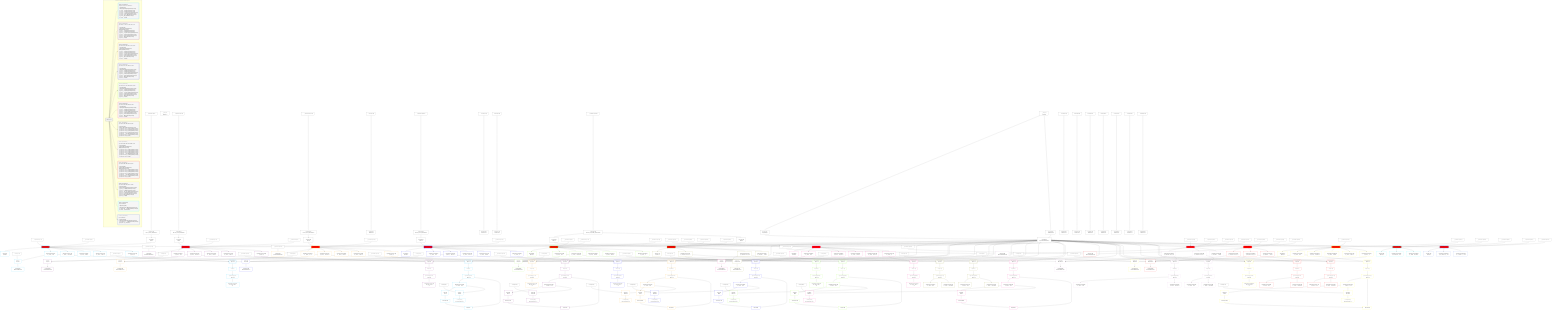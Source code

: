%%{init: {'themeVariables': { 'fontSize': '12px'}}}%%
graph TD
    classDef path fill:#eee,stroke:#000,color:#000
    classDef plan fill:#fff,stroke-width:1px,color:#000
    classDef itemplan fill:#fff,stroke-width:2px,color:#000
    classDef sideeffectplan fill:#f00,stroke-width:2px,color:#000
    classDef bucket fill:#f6f6f6,color:#000,stroke-width:2px,text-align:left


    %% define steps
    __Value3["__Value[3∈0]<br />ᐸcontextᐳ"]:::plan
    __Value5["__Value[5∈0]<br />ᐸrootValueᐳ"]:::plan
    __InputStaticLeaf9["__InputStaticLeaf[9∈0]"]:::plan
    __InputStaticLeaf12["__InputStaticLeaf[12∈0]"]:::plan
    __InputStaticLeaf15["__InputStaticLeaf[15∈0]"]:::plan
    Lambda24["Lambda[24∈0]<br />ᐸdecode_Person_base64JSONᐳ"]:::plan
    Access25["Access[25∈0]<br />ᐸ24.1ᐳ"]:::plan
    Access27["Access[27∈0]<br />ᐸ3.pgSettingsᐳ"]:::plan
    Access28["Access[28∈0]<br />ᐸ3.withPgClientᐳ"]:::plan
    Object29["Object[29∈0]<br />ᐸ{pgSettings,withPgClient}ᐳ"]:::plan
    PgUpdate26[["PgUpdate[26∈1]"]]:::sideeffectplan
    Object30["Object[30∈1]<br />ᐸ{result}ᐳ"]:::plan
    Constant32["Constant[32∈0]"]:::plan
    PgClassExpression33["PgClassExpression[33∈1]<br />ᐸ__person__.”id”ᐳ"]:::plan
    List34["List[34∈1]<br />ᐸ32,33ᐳ"]:::plan
    Lambda35["Lambda[35∈1]<br />ᐸbase64JSONEncodeᐳ"]:::plan
    PgClassExpression37["PgClassExpression[37∈1]<br />ᐸ__person__...full_name”ᐳ"]:::plan
    PgClassExpression38["PgClassExpression[38∈1]<br />ᐸ__person__.”email”ᐳ"]:::plan
    PgClassExpression39["PgClassExpression[39∈1]<br />ᐸ__person__.”about”ᐳ"]:::plan
    __InputStaticLeaf40["__InputStaticLeaf[40∈0]"]:::plan
    PgClassExpression41["PgClassExpression[41∈1]<br />ᐸ__person__ᐳ"]:::plan
    PgSelect42[["PgSelect[42∈1]<br />ᐸpersonᐳ"]]:::plan
    First46["First[46∈1]"]:::plan
    PgSelectSingle47["PgSelectSingle[47∈1]<br />ᐸpersonᐳ"]:::plan
    PgClassExpression49["PgClassExpression[49∈1]<br />ᐸ”c”.”perso...lder! */<br />)ᐳ"]:::plan
    PgSelect54[["PgSelect[54∈1]<br />ᐸpersonᐳ"]]:::plan
    First59["First[59∈1]"]:::plan
    PgSelectSingle60["PgSelectSingle[60∈1]<br />ᐸpersonᐳ"]:::plan
    PgClassExpression63["PgClassExpression[63∈1]<br />ᐸ__person__.”id”ᐳ"]:::plan
    List64["List[64∈1]<br />ᐸ63ᐳ"]:::plan
    PgCursor62["PgCursor[62∈1]"]:::plan
    Edge61["Edge[61∈1]"]:::plan
    Constant65["Constant[65∈0]"]:::plan
    List67["List[67∈1]<br />ᐸ65,63ᐳ"]:::plan
    Lambda68["Lambda[68∈1]<br />ᐸbase64JSONEncodeᐳ"]:::plan
    Constant70["Constant[70∈0]"]:::plan
    Lambda71["Lambda[71∈0]<br />ᐸrawEncodeᐳ"]:::plan
    __InputStaticLeaf73["__InputStaticLeaf[73∈0]"]:::plan
    __InputStaticLeaf74["__InputStaticLeaf[74∈0]"]:::plan
    __InputStaticLeaf77["__InputStaticLeaf[77∈0]"]:::plan
    __InputStaticLeaf81["__InputStaticLeaf[81∈0]"]:::plan
    Lambda89["Lambda[89∈0]<br />ᐸdecode_Person_base64JSONᐳ"]:::plan
    Access90["Access[90∈0]<br />ᐸ89.1ᐳ"]:::plan
    PgUpdate91[["PgUpdate[91∈2]"]]:::sideeffectplan
    Object95["Object[95∈2]<br />ᐸ{result,clientMutationId}ᐳ"]:::plan
    Constant97["Constant[97∈0]"]:::plan
    PgClassExpression98["PgClassExpression[98∈2]<br />ᐸ__person__.”id”ᐳ"]:::plan
    List99["List[99∈2]<br />ᐸ97,98ᐳ"]:::plan
    Lambda100["Lambda[100∈2]<br />ᐸbase64JSONEncodeᐳ"]:::plan
    PgClassExpression102["PgClassExpression[102∈2]<br />ᐸ__person__...full_name”ᐳ"]:::plan
    PgClassExpression103["PgClassExpression[103∈2]<br />ᐸ__person__.”email”ᐳ"]:::plan
    PgClassExpression104["PgClassExpression[104∈2]<br />ᐸ__person__.”about”ᐳ"]:::plan
    __InputStaticLeaf105["__InputStaticLeaf[105∈0]"]:::plan
    PgClassExpression106["PgClassExpression[106∈2]<br />ᐸ__person__ᐳ"]:::plan
    PgSelect107[["PgSelect[107∈2]<br />ᐸpersonᐳ"]]:::plan
    First111["First[111∈2]"]:::plan
    PgSelectSingle112["PgSelectSingle[112∈2]<br />ᐸpersonᐳ"]:::plan
    PgClassExpression114["PgClassExpression[114∈2]<br />ᐸ”c”.”perso...lder! */<br />)ᐳ"]:::plan
    PgSelect119[["PgSelect[119∈2]<br />ᐸpersonᐳ"]]:::plan
    First124["First[124∈2]"]:::plan
    PgSelectSingle125["PgSelectSingle[125∈2]<br />ᐸpersonᐳ"]:::plan
    PgClassExpression128["PgClassExpression[128∈2]<br />ᐸ__person__.”id”ᐳ"]:::plan
    List129["List[129∈2]<br />ᐸ128ᐳ"]:::plan
    PgCursor127["PgCursor[127∈2]"]:::plan
    Edge126["Edge[126∈2]"]:::plan
    Constant130["Constant[130∈0]"]:::plan
    List132["List[132∈2]<br />ᐸ130,128ᐳ"]:::plan
    Lambda133["Lambda[133∈2]<br />ᐸbase64JSONEncodeᐳ"]:::plan
    Constant135["Constant[135∈0]"]:::plan
    Lambda136["Lambda[136∈0]<br />ᐸrawEncodeᐳ"]:::plan
    __InputStaticLeaf138["__InputStaticLeaf[138∈0]"]:::plan
    __InputStaticLeaf139["__InputStaticLeaf[139∈0]"]:::plan
    __InputStaticLeaf145["__InputStaticLeaf[145∈0]"]:::plan
    Lambda154["Lambda[154∈0]<br />ᐸdecode_Person_base64JSONᐳ"]:::plan
    Access155["Access[155∈0]<br />ᐸ154.1ᐳ"]:::plan
    PgUpdate156[["PgUpdate[156∈3]"]]:::sideeffectplan
    Object160["Object[160∈3]<br />ᐸ{result,clientMutationId}ᐳ"]:::plan
    Constant162["Constant[162∈0]"]:::plan
    PgClassExpression163["PgClassExpression[163∈3]<br />ᐸ__person__.”id”ᐳ"]:::plan
    List164["List[164∈3]<br />ᐸ162,163ᐳ"]:::plan
    Lambda165["Lambda[165∈3]<br />ᐸbase64JSONEncodeᐳ"]:::plan
    PgClassExpression167["PgClassExpression[167∈3]<br />ᐸ__person__...full_name”ᐳ"]:::plan
    PgClassExpression168["PgClassExpression[168∈3]<br />ᐸ__person__.”email”ᐳ"]:::plan
    PgClassExpression169["PgClassExpression[169∈3]<br />ᐸ__person__.”about”ᐳ"]:::plan
    __InputStaticLeaf170["__InputStaticLeaf[170∈0]"]:::plan
    PgClassExpression171["PgClassExpression[171∈3]<br />ᐸ__person__ᐳ"]:::plan
    PgSelect172[["PgSelect[172∈3]<br />ᐸpersonᐳ"]]:::plan
    First176["First[176∈3]"]:::plan
    PgSelectSingle177["PgSelectSingle[177∈3]<br />ᐸpersonᐳ"]:::plan
    PgClassExpression179["PgClassExpression[179∈3]<br />ᐸ”c”.”perso...lder! */<br />)ᐳ"]:::plan
    PgSelect184[["PgSelect[184∈3]<br />ᐸpersonᐳ"]]:::plan
    First189["First[189∈3]"]:::plan
    PgSelectSingle190["PgSelectSingle[190∈3]<br />ᐸpersonᐳ"]:::plan
    PgClassExpression193["PgClassExpression[193∈3]<br />ᐸ__person__.”id”ᐳ"]:::plan
    List194["List[194∈3]<br />ᐸ193ᐳ"]:::plan
    PgCursor192["PgCursor[192∈3]"]:::plan
    Edge191["Edge[191∈3]"]:::plan
    Constant195["Constant[195∈0]"]:::plan
    List197["List[197∈3]<br />ᐸ195,193ᐳ"]:::plan
    Lambda198["Lambda[198∈3]<br />ᐸbase64JSONEncodeᐳ"]:::plan
    Constant200["Constant[200∈0]"]:::plan
    Lambda201["Lambda[201∈0]<br />ᐸrawEncodeᐳ"]:::plan
    __InputStaticLeaf204["__InputStaticLeaf[204∈0]"]:::plan
    __InputStaticLeaf210["__InputStaticLeaf[210∈0]"]:::plan
    Lambda219["Lambda[219∈0]<br />ᐸdecode_Person_base64JSONᐳ"]:::plan
    Access220["Access[220∈0]<br />ᐸ219.1ᐳ"]:::plan
    PgUpdate221[["PgUpdate[221∈4]"]]:::sideeffectplan
    Object225["Object[225∈4]<br />ᐸ{result}ᐳ"]:::plan
    Constant227["Constant[227∈0]"]:::plan
    PgClassExpression228["PgClassExpression[228∈4]<br />ᐸ__person__.”id”ᐳ"]:::plan
    List229["List[229∈4]<br />ᐸ227,228ᐳ"]:::plan
    Lambda230["Lambda[230∈4]<br />ᐸbase64JSONEncodeᐳ"]:::plan
    PgClassExpression232["PgClassExpression[232∈4]<br />ᐸ__person__...full_name”ᐳ"]:::plan
    PgClassExpression233["PgClassExpression[233∈4]<br />ᐸ__person__.”email”ᐳ"]:::plan
    PgClassExpression234["PgClassExpression[234∈4]<br />ᐸ__person__.”about”ᐳ"]:::plan
    __InputStaticLeaf235["__InputStaticLeaf[235∈0]"]:::plan
    PgClassExpression236["PgClassExpression[236∈4]<br />ᐸ__person__ᐳ"]:::plan
    PgSelect237[["PgSelect[237∈4]<br />ᐸpersonᐳ"]]:::plan
    First241["First[241∈4]"]:::plan
    PgSelectSingle242["PgSelectSingle[242∈4]<br />ᐸpersonᐳ"]:::plan
    PgClassExpression244["PgClassExpression[244∈4]<br />ᐸ”c”.”perso...lder! */<br />)ᐳ"]:::plan
    PgSelect249[["PgSelect[249∈4]<br />ᐸpersonᐳ"]]:::plan
    First254["First[254∈4]"]:::plan
    PgSelectSingle255["PgSelectSingle[255∈4]<br />ᐸpersonᐳ"]:::plan
    PgClassExpression258["PgClassExpression[258∈4]<br />ᐸ__person__.”id”ᐳ"]:::plan
    List259["List[259∈4]<br />ᐸ258ᐳ"]:::plan
    PgCursor257["PgCursor[257∈4]"]:::plan
    Edge256["Edge[256∈4]"]:::plan
    Constant260["Constant[260∈0]"]:::plan
    List262["List[262∈4]<br />ᐸ260,258ᐳ"]:::plan
    Lambda263["Lambda[263∈4]<br />ᐸbase64JSONEncodeᐳ"]:::plan
    Constant265["Constant[265∈0]"]:::plan
    Lambda266["Lambda[266∈0]<br />ᐸrawEncodeᐳ"]:::plan
    __InputStaticLeaf269["__InputStaticLeaf[269∈0]"]:::plan
    __InputStaticLeaf272["__InputStaticLeaf[272∈0]"]:::plan
    __InputStaticLeaf275["__InputStaticLeaf[275∈0]"]:::plan
    PgUpdate284[["PgUpdate[284∈5]"]]:::sideeffectplan
    Object288["Object[288∈5]<br />ᐸ{result}ᐳ"]:::plan
    Constant290["Constant[290∈0]"]:::plan
    PgClassExpression291["PgClassExpression[291∈5]<br />ᐸ__person__.”id”ᐳ"]:::plan
    List292["List[292∈5]<br />ᐸ290,291ᐳ"]:::plan
    Lambda293["Lambda[293∈5]<br />ᐸbase64JSONEncodeᐳ"]:::plan
    PgClassExpression295["PgClassExpression[295∈5]<br />ᐸ__person__...full_name”ᐳ"]:::plan
    PgClassExpression296["PgClassExpression[296∈5]<br />ᐸ__person__.”email”ᐳ"]:::plan
    PgClassExpression297["PgClassExpression[297∈5]<br />ᐸ__person__.”about”ᐳ"]:::plan
    __InputStaticLeaf298["__InputStaticLeaf[298∈0]"]:::plan
    PgClassExpression299["PgClassExpression[299∈5]<br />ᐸ__person__ᐳ"]:::plan
    PgSelect300[["PgSelect[300∈5]<br />ᐸpersonᐳ"]]:::plan
    First304["First[304∈5]"]:::plan
    PgSelectSingle305["PgSelectSingle[305∈5]<br />ᐸpersonᐳ"]:::plan
    PgClassExpression307["PgClassExpression[307∈5]<br />ᐸ”c”.”perso...lder! */<br />)ᐳ"]:::plan
    PgSelect312[["PgSelect[312∈5]<br />ᐸpersonᐳ"]]:::plan
    First317["First[317∈5]"]:::plan
    PgSelectSingle318["PgSelectSingle[318∈5]<br />ᐸpersonᐳ"]:::plan
    PgClassExpression321["PgClassExpression[321∈5]<br />ᐸ__person__.”id”ᐳ"]:::plan
    List322["List[322∈5]<br />ᐸ321ᐳ"]:::plan
    PgCursor320["PgCursor[320∈5]"]:::plan
    Edge319["Edge[319∈5]"]:::plan
    Constant323["Constant[323∈0]"]:::plan
    List325["List[325∈5]<br />ᐸ323,321ᐳ"]:::plan
    Lambda326["Lambda[326∈5]<br />ᐸbase64JSONEncodeᐳ"]:::plan
    Constant328["Constant[328∈0]"]:::plan
    Lambda329["Lambda[329∈0]<br />ᐸrawEncodeᐳ"]:::plan
    __InputStaticLeaf332["__InputStaticLeaf[332∈0]"]:::plan
    __InputStaticLeaf338["__InputStaticLeaf[338∈0]"]:::plan
    PgUpdate347[["PgUpdate[347∈6]"]]:::sideeffectplan
    Object351["Object[351∈6]<br />ᐸ{result}ᐳ"]:::plan
    Constant353["Constant[353∈0]"]:::plan
    PgClassExpression354["PgClassExpression[354∈6]<br />ᐸ__person__.”id”ᐳ"]:::plan
    List355["List[355∈6]<br />ᐸ353,354ᐳ"]:::plan
    Lambda356["Lambda[356∈6]<br />ᐸbase64JSONEncodeᐳ"]:::plan
    PgClassExpression358["PgClassExpression[358∈6]<br />ᐸ__person__...full_name”ᐳ"]:::plan
    PgClassExpression359["PgClassExpression[359∈6]<br />ᐸ__person__.”email”ᐳ"]:::plan
    PgClassExpression360["PgClassExpression[360∈6]<br />ᐸ__person__.”about”ᐳ"]:::plan
    __InputStaticLeaf361["__InputStaticLeaf[361∈0]"]:::plan
    PgClassExpression362["PgClassExpression[362∈6]<br />ᐸ__person__ᐳ"]:::plan
    PgSelect363[["PgSelect[363∈6]<br />ᐸpersonᐳ"]]:::plan
    First367["First[367∈6]"]:::plan
    PgSelectSingle368["PgSelectSingle[368∈6]<br />ᐸpersonᐳ"]:::plan
    PgClassExpression370["PgClassExpression[370∈6]<br />ᐸ”c”.”perso...lder! */<br />)ᐳ"]:::plan
    PgSelect375[["PgSelect[375∈6]<br />ᐸpersonᐳ"]]:::plan
    First380["First[380∈6]"]:::plan
    PgSelectSingle381["PgSelectSingle[381∈6]<br />ᐸpersonᐳ"]:::plan
    PgClassExpression384["PgClassExpression[384∈6]<br />ᐸ__person__.”id”ᐳ"]:::plan
    List385["List[385∈6]<br />ᐸ384ᐳ"]:::plan
    PgCursor383["PgCursor[383∈6]"]:::plan
    Edge382["Edge[382∈6]"]:::plan
    Constant386["Constant[386∈0]"]:::plan
    List388["List[388∈6]<br />ᐸ386,384ᐳ"]:::plan
    Lambda389["Lambda[389∈6]<br />ᐸbase64JSONEncodeᐳ"]:::plan
    Constant391["Constant[391∈0]"]:::plan
    Lambda392["Lambda[392∈0]<br />ᐸrawEncodeᐳ"]:::plan
    __InputStaticLeaf395["__InputStaticLeaf[395∈0]"]:::plan
    __InputStaticLeaf398["__InputStaticLeaf[398∈0]"]:::plan
    __InputStaticLeaf399["__InputStaticLeaf[399∈0]"]:::plan
    Lambda400["Lambda[400∈0]<br />ᐸdecode_CompoundKey_base64JSONᐳ"]:::plan
    Access401["Access[401∈0]<br />ᐸ400.1ᐳ"]:::plan
    Access402["Access[402∈0]<br />ᐸ400.2ᐳ"]:::plan
    PgUpdate403[["PgUpdate[403∈7]"]]:::sideeffectplan
    Object407["Object[407∈7]<br />ᐸ{result}ᐳ"]:::plan
    Constant409["Constant[409∈0]"]:::plan
    PgClassExpression410["PgClassExpression[410∈7]<br />ᐸ__compound...rson_id_1”ᐳ"]:::plan
    PgClassExpression411["PgClassExpression[411∈7]<br />ᐸ__compound...rson_id_2”ᐳ"]:::plan
    List412["List[412∈7]<br />ᐸ409,410,411ᐳ"]:::plan
    Lambda413["Lambda[413∈7]<br />ᐸbase64JSONEncodeᐳ"]:::plan
    PgClassExpression416["PgClassExpression[416∈7]<br />ᐸ__compound...__.”extra”ᐳ"]:::plan
    PgSelect418[["PgSelect[418∈7]<br />ᐸpersonᐳ"]]:::plan
    First422["First[422∈7]"]:::plan
    PgSelectSingle423["PgSelectSingle[423∈7]<br />ᐸpersonᐳ"]:::plan
    PgClassExpression424["PgClassExpression[424∈7]<br />ᐸ__person__.”id”ᐳ"]:::plan
    PgClassExpression425["PgClassExpression[425∈7]<br />ᐸ__person__...full_name”ᐳ"]:::plan
    PgSelect427[["PgSelect[427∈7]<br />ᐸpersonᐳ"]]:::plan
    First431["First[431∈7]"]:::plan
    PgSelectSingle432["PgSelectSingle[432∈7]<br />ᐸpersonᐳ"]:::plan
    PgClassExpression433["PgClassExpression[433∈7]<br />ᐸ__person__.”id”ᐳ"]:::plan
    PgClassExpression434["PgClassExpression[434∈7]<br />ᐸ__person__...full_name”ᐳ"]:::plan
    Constant435["Constant[435∈0]"]:::plan
    Lambda436["Lambda[436∈0]<br />ᐸrawEncodeᐳ"]:::plan
    __InputStaticLeaf438["__InputStaticLeaf[438∈0]"]:::plan
    __InputStaticLeaf439["__InputStaticLeaf[439∈0]"]:::plan
    __InputStaticLeaf440["__InputStaticLeaf[440∈0]"]:::plan
    __InputStaticLeaf443["__InputStaticLeaf[443∈0]"]:::plan
    __InputStaticLeaf444["__InputStaticLeaf[444∈0]"]:::plan
    PgUpdate445[["PgUpdate[445∈8]"]]:::sideeffectplan
    Object449["Object[449∈8]<br />ᐸ{result,clientMutationId}ᐳ"]:::plan
    Constant451["Constant[451∈0]"]:::plan
    PgClassExpression452["PgClassExpression[452∈8]<br />ᐸ__compound...rson_id_1”ᐳ"]:::plan
    PgClassExpression453["PgClassExpression[453∈8]<br />ᐸ__compound...rson_id_2”ᐳ"]:::plan
    List454["List[454∈8]<br />ᐸ451,452,453ᐳ"]:::plan
    Lambda455["Lambda[455∈8]<br />ᐸbase64JSONEncodeᐳ"]:::plan
    PgClassExpression458["PgClassExpression[458∈8]<br />ᐸ__compound...__.”extra”ᐳ"]:::plan
    PgSelect460[["PgSelect[460∈8]<br />ᐸpersonᐳ"]]:::plan
    First464["First[464∈8]"]:::plan
    PgSelectSingle465["PgSelectSingle[465∈8]<br />ᐸpersonᐳ"]:::plan
    PgClassExpression466["PgClassExpression[466∈8]<br />ᐸ__person__.”id”ᐳ"]:::plan
    PgClassExpression467["PgClassExpression[467∈8]<br />ᐸ__person__...full_name”ᐳ"]:::plan
    PgSelect469[["PgSelect[469∈8]<br />ᐸpersonᐳ"]]:::plan
    First473["First[473∈8]"]:::plan
    PgSelectSingle474["PgSelectSingle[474∈8]<br />ᐸpersonᐳ"]:::plan
    PgClassExpression475["PgClassExpression[475∈8]<br />ᐸ__person__.”id”ᐳ"]:::plan
    PgClassExpression476["PgClassExpression[476∈8]<br />ᐸ__person__...full_name”ᐳ"]:::plan
    Constant477["Constant[477∈0]"]:::plan
    Lambda478["Lambda[478∈0]<br />ᐸrawEncodeᐳ"]:::plan
    __InputStaticLeaf480["__InputStaticLeaf[480∈0]"]:::plan
    __InputStaticLeaf481["__InputStaticLeaf[481∈0]"]:::plan
    __InputStaticLeaf482["__InputStaticLeaf[482∈0]"]:::plan
    __InputStaticLeaf486["__InputStaticLeaf[486∈0]"]:::plan
    PgUpdate487[["PgUpdate[487∈9]"]]:::sideeffectplan
    Object491["Object[491∈9]<br />ᐸ{result,clientMutationId}ᐳ"]:::plan
    Constant493["Constant[493∈0]"]:::plan
    PgClassExpression494["PgClassExpression[494∈9]<br />ᐸ__compound...rson_id_1”ᐳ"]:::plan
    PgClassExpression495["PgClassExpression[495∈9]<br />ᐸ__compound...rson_id_2”ᐳ"]:::plan
    List496["List[496∈9]<br />ᐸ493,494,495ᐳ"]:::plan
    Lambda497["Lambda[497∈9]<br />ᐸbase64JSONEncodeᐳ"]:::plan
    PgClassExpression500["PgClassExpression[500∈9]<br />ᐸ__compound...__.”extra”ᐳ"]:::plan
    PgSelect502[["PgSelect[502∈9]<br />ᐸpersonᐳ"]]:::plan
    First506["First[506∈9]"]:::plan
    PgSelectSingle507["PgSelectSingle[507∈9]<br />ᐸpersonᐳ"]:::plan
    PgClassExpression508["PgClassExpression[508∈9]<br />ᐸ__person__.”id”ᐳ"]:::plan
    PgClassExpression509["PgClassExpression[509∈9]<br />ᐸ__person__...full_name”ᐳ"]:::plan
    PgSelect511[["PgSelect[511∈9]<br />ᐸpersonᐳ"]]:::plan
    First515["First[515∈9]"]:::plan
    PgSelectSingle516["PgSelectSingle[516∈9]<br />ᐸpersonᐳ"]:::plan
    PgClassExpression517["PgClassExpression[517∈9]<br />ᐸ__person__.”id”ᐳ"]:::plan
    PgClassExpression518["PgClassExpression[518∈9]<br />ᐸ__person__...full_name”ᐳ"]:::plan
    Constant519["Constant[519∈0]"]:::plan
    Lambda520["Lambda[520∈0]<br />ᐸrawEncodeᐳ"]:::plan
    __InputStaticLeaf523["__InputStaticLeaf[523∈0]"]:::plan
    __InputStaticLeaf530["__InputStaticLeaf[530∈0]"]:::plan
    PgUpdate538[["PgUpdate[538∈10]"]]:::sideeffectplan
    Object542["Object[542∈10]<br />ᐸ{result}ᐳ"]:::plan
    Constant544["Constant[544∈0]"]:::plan
    PgClassExpression545["PgClassExpression[545∈10]<br />ᐸ__person__.”id”ᐳ"]:::plan
    List546["List[546∈10]<br />ᐸ544,545ᐳ"]:::plan
    Lambda547["Lambda[547∈10]<br />ᐸbase64JSONEncodeᐳ"]:::plan
    PgClassExpression549["PgClassExpression[549∈10]<br />ᐸ__person__...full_name”ᐳ"]:::plan
    PgClassExpression550["PgClassExpression[550∈10]<br />ᐸ__person__.”email”ᐳ"]:::plan
    PgClassExpression551["PgClassExpression[551∈10]<br />ᐸ__person__.”about”ᐳ"]:::plan
    __InputStaticLeaf552["__InputStaticLeaf[552∈0]"]:::plan
    PgClassExpression553["PgClassExpression[553∈10]<br />ᐸ__person__ᐳ"]:::plan
    PgSelect554[["PgSelect[554∈10]<br />ᐸpersonᐳ"]]:::plan
    First558["First[558∈10]"]:::plan
    PgSelectSingle559["PgSelectSingle[559∈10]<br />ᐸpersonᐳ"]:::plan
    PgClassExpression561["PgClassExpression[561∈10]<br />ᐸ”c”.”perso...lder! */<br />)ᐳ"]:::plan
    PgSelect566[["PgSelect[566∈10]<br />ᐸpersonᐳ"]]:::plan
    First571["First[571∈10]"]:::plan
    PgSelectSingle572["PgSelectSingle[572∈10]<br />ᐸpersonᐳ"]:::plan
    PgClassExpression575["PgClassExpression[575∈10]<br />ᐸ__person__.”id”ᐳ"]:::plan
    List576["List[576∈10]<br />ᐸ575ᐳ"]:::plan
    PgCursor574["PgCursor[574∈10]"]:::plan
    Edge573["Edge[573∈10]"]:::plan
    Constant577["Constant[577∈0]"]:::plan
    List579["List[579∈10]<br />ᐸ577,575ᐳ"]:::plan
    Lambda580["Lambda[580∈10]<br />ᐸbase64JSONEncodeᐳ"]:::plan
    Constant582["Constant[582∈0]"]:::plan
    Lambda583["Lambda[583∈0]<br />ᐸrawEncodeᐳ"]:::plan
    __InputStaticLeaf586["__InputStaticLeaf[586∈0]"]:::plan
    __InputStaticLeaf589["__InputStaticLeaf[589∈0]"]:::plan
    PgUpdate590[["PgUpdate[590∈11]"]]:::sideeffectplan
    Object594["Object[594∈11]<br />ᐸ{result}ᐳ"]:::plan
    PgClassExpression595["PgClassExpression[595∈11]<br />ᐸ__default_value__.”id”ᐳ"]:::plan
    PgClassExpression596["PgClassExpression[596∈11]<br />ᐸ__default_...ull_value”ᐳ"]:::plan
    __InputStaticLeaf599["__InputStaticLeaf[599∈0]"]:::plan
    __InputStaticLeaf602["__InputStaticLeaf[602∈0]"]:::plan
    PgUpdate603[["PgUpdate[603∈12]"]]:::sideeffectplan
    Object607["Object[607∈12]<br />ᐸ{result}ᐳ"]:::plan
    PgClassExpression608["PgClassExpression[608∈12]<br />ᐸ__no_primary_key__.”id”ᐳ"]:::plan
    PgClassExpression609["PgClassExpression[609∈12]<br />ᐸ__no_prima...ey__.”str”ᐳ"]:::plan

    %% plan dependencies
    __InputStaticLeaf9 --> Lambda24
    Lambda24 --> Access25
    __Value3 --> Access27
    __Value3 --> Access28
    Access27 & Access28 --> Object29
    Object29 & Access25 & __InputStaticLeaf12 & __InputStaticLeaf15 --> PgUpdate26
    PgUpdate26 --> Object30
    PgUpdate26 --> PgClassExpression33
    Constant32 & PgClassExpression33 --> List34
    List34 --> Lambda35
    PgUpdate26 --> PgClassExpression37
    PgUpdate26 --> PgClassExpression38
    PgUpdate26 --> PgClassExpression39
    PgUpdate26 --> PgClassExpression41
    Object29 & PgClassExpression41 & __InputStaticLeaf40 --> PgSelect42
    PgSelect42 --> First46
    First46 --> PgSelectSingle47
    PgSelectSingle47 --> PgClassExpression49
    Object29 & PgClassExpression33 --> PgSelect54
    PgSelect54 --> First59
    First59 --> PgSelectSingle60
    PgSelectSingle60 --> PgClassExpression63
    PgClassExpression63 --> List64
    List64 --> PgCursor62
    PgSelectSingle60 & PgCursor62 --> Edge61
    Constant65 & PgClassExpression63 --> List67
    List67 --> Lambda68
    Constant70 --> Lambda71
    __InputStaticLeaf74 --> Lambda89
    Lambda89 --> Access90
    Object29 & Access90 & __InputStaticLeaf77 & __InputStaticLeaf81 --> PgUpdate91
    PgUpdate91 & __InputStaticLeaf73 --> Object95
    PgUpdate91 --> PgClassExpression98
    Constant97 & PgClassExpression98 --> List99
    List99 --> Lambda100
    PgUpdate91 --> PgClassExpression102
    PgUpdate91 --> PgClassExpression103
    PgUpdate91 --> PgClassExpression104
    PgUpdate91 --> PgClassExpression106
    Object29 & PgClassExpression106 & __InputStaticLeaf105 --> PgSelect107
    PgSelect107 --> First111
    First111 --> PgSelectSingle112
    PgSelectSingle112 --> PgClassExpression114
    Object29 & PgClassExpression98 --> PgSelect119
    PgSelect119 --> First124
    First124 --> PgSelectSingle125
    PgSelectSingle125 --> PgClassExpression128
    PgClassExpression128 --> List129
    List129 --> PgCursor127
    PgSelectSingle125 & PgCursor127 --> Edge126
    Constant130 & PgClassExpression128 --> List132
    List132 --> Lambda133
    Constant135 --> Lambda136
    __InputStaticLeaf139 --> Lambda154
    Lambda154 --> Access155
    Object29 & Access155 & __InputStaticLeaf145 --> PgUpdate156
    PgUpdate156 & __InputStaticLeaf138 --> Object160
    PgUpdate156 --> PgClassExpression163
    Constant162 & PgClassExpression163 --> List164
    List164 --> Lambda165
    PgUpdate156 --> PgClassExpression167
    PgUpdate156 --> PgClassExpression168
    PgUpdate156 --> PgClassExpression169
    PgUpdate156 --> PgClassExpression171
    Object29 & PgClassExpression171 & __InputStaticLeaf170 --> PgSelect172
    PgSelect172 --> First176
    First176 --> PgSelectSingle177
    PgSelectSingle177 --> PgClassExpression179
    Object29 & PgClassExpression163 --> PgSelect184
    PgSelect184 --> First189
    First189 --> PgSelectSingle190
    PgSelectSingle190 --> PgClassExpression193
    PgClassExpression193 --> List194
    List194 --> PgCursor192
    PgSelectSingle190 & PgCursor192 --> Edge191
    Constant195 & PgClassExpression193 --> List197
    List197 --> Lambda198
    Constant200 --> Lambda201
    __InputStaticLeaf204 --> Lambda219
    Lambda219 --> Access220
    Object29 & Access220 & __InputStaticLeaf210 --> PgUpdate221
    PgUpdate221 --> Object225
    PgUpdate221 --> PgClassExpression228
    Constant227 & PgClassExpression228 --> List229
    List229 --> Lambda230
    PgUpdate221 --> PgClassExpression232
    PgUpdate221 --> PgClassExpression233
    PgUpdate221 --> PgClassExpression234
    PgUpdate221 --> PgClassExpression236
    Object29 & PgClassExpression236 & __InputStaticLeaf235 --> PgSelect237
    PgSelect237 --> First241
    First241 --> PgSelectSingle242
    PgSelectSingle242 --> PgClassExpression244
    Object29 & PgClassExpression228 --> PgSelect249
    PgSelect249 --> First254
    First254 --> PgSelectSingle255
    PgSelectSingle255 --> PgClassExpression258
    PgClassExpression258 --> List259
    List259 --> PgCursor257
    PgSelectSingle255 & PgCursor257 --> Edge256
    Constant260 & PgClassExpression258 --> List262
    List262 --> Lambda263
    Constant265 --> Lambda266
    Object29 & __InputStaticLeaf269 & __InputStaticLeaf272 & __InputStaticLeaf275 --> PgUpdate284
    PgUpdate284 --> Object288
    PgUpdate284 --> PgClassExpression291
    Constant290 & PgClassExpression291 --> List292
    List292 --> Lambda293
    PgUpdate284 --> PgClassExpression295
    PgUpdate284 --> PgClassExpression296
    PgUpdate284 --> PgClassExpression297
    PgUpdate284 --> PgClassExpression299
    Object29 & PgClassExpression299 & __InputStaticLeaf298 --> PgSelect300
    PgSelect300 --> First304
    First304 --> PgSelectSingle305
    PgSelectSingle305 --> PgClassExpression307
    Object29 & PgClassExpression291 --> PgSelect312
    PgSelect312 --> First317
    First317 --> PgSelectSingle318
    PgSelectSingle318 --> PgClassExpression321
    PgClassExpression321 --> List322
    List322 --> PgCursor320
    PgSelectSingle318 & PgCursor320 --> Edge319
    Constant323 & PgClassExpression321 --> List325
    List325 --> Lambda326
    Constant328 --> Lambda329
    Object29 & __InputStaticLeaf332 & __InputStaticLeaf338 --> PgUpdate347
    PgUpdate347 --> Object351
    PgUpdate347 --> PgClassExpression354
    Constant353 & PgClassExpression354 --> List355
    List355 --> Lambda356
    PgUpdate347 --> PgClassExpression358
    PgUpdate347 --> PgClassExpression359
    PgUpdate347 --> PgClassExpression360
    PgUpdate347 --> PgClassExpression362
    Object29 & PgClassExpression362 & __InputStaticLeaf361 --> PgSelect363
    PgSelect363 --> First367
    First367 --> PgSelectSingle368
    PgSelectSingle368 --> PgClassExpression370
    Object29 & PgClassExpression354 --> PgSelect375
    PgSelect375 --> First380
    First380 --> PgSelectSingle381
    PgSelectSingle381 --> PgClassExpression384
    PgClassExpression384 --> List385
    List385 --> PgCursor383
    PgSelectSingle381 & PgCursor383 --> Edge382
    Constant386 & PgClassExpression384 --> List388
    List388 --> Lambda389
    Constant391 --> Lambda392
    __InputStaticLeaf395 --> Lambda400
    Lambda400 --> Access401
    Lambda400 --> Access402
    Object29 & Access401 & Access402 & __InputStaticLeaf398 & __InputStaticLeaf399 --> PgUpdate403
    PgUpdate403 --> Object407
    PgUpdate403 --> PgClassExpression410
    PgUpdate403 --> PgClassExpression411
    Constant409 & PgClassExpression410 & PgClassExpression411 --> List412
    List412 --> Lambda413
    PgUpdate403 --> PgClassExpression416
    Object29 & PgClassExpression410 --> PgSelect418
    PgSelect418 --> First422
    First422 --> PgSelectSingle423
    PgSelectSingle423 --> PgClassExpression424
    PgSelectSingle423 --> PgClassExpression425
    Object29 & PgClassExpression411 --> PgSelect427
    PgSelect427 --> First431
    First431 --> PgSelectSingle432
    PgSelectSingle432 --> PgClassExpression433
    PgSelectSingle432 --> PgClassExpression434
    Constant435 --> Lambda436
    Object29 & __InputStaticLeaf439 & __InputStaticLeaf440 & __InputStaticLeaf443 & __InputStaticLeaf444 --> PgUpdate445
    PgUpdate445 & __InputStaticLeaf438 --> Object449
    PgUpdate445 --> PgClassExpression452
    PgUpdate445 --> PgClassExpression453
    Constant451 & PgClassExpression452 & PgClassExpression453 --> List454
    List454 --> Lambda455
    PgUpdate445 --> PgClassExpression458
    Object29 & PgClassExpression452 --> PgSelect460
    PgSelect460 --> First464
    First464 --> PgSelectSingle465
    PgSelectSingle465 --> PgClassExpression466
    PgSelectSingle465 --> PgClassExpression467
    Object29 & PgClassExpression453 --> PgSelect469
    PgSelect469 --> First473
    First473 --> PgSelectSingle474
    PgSelectSingle474 --> PgClassExpression475
    PgSelectSingle474 --> PgClassExpression476
    Constant477 --> Lambda478
    Object29 & __InputStaticLeaf481 & __InputStaticLeaf482 & __InputStaticLeaf486 --> PgUpdate487
    PgUpdate487 & __InputStaticLeaf480 --> Object491
    PgUpdate487 --> PgClassExpression494
    PgUpdate487 --> PgClassExpression495
    Constant493 & PgClassExpression494 & PgClassExpression495 --> List496
    List496 --> Lambda497
    PgUpdate487 --> PgClassExpression500
    Object29 & PgClassExpression494 --> PgSelect502
    PgSelect502 --> First506
    First506 --> PgSelectSingle507
    PgSelectSingle507 --> PgClassExpression508
    PgSelectSingle507 --> PgClassExpression509
    Object29 & PgClassExpression495 --> PgSelect511
    PgSelect511 --> First515
    First515 --> PgSelectSingle516
    PgSelectSingle516 --> PgClassExpression517
    PgSelectSingle516 --> PgClassExpression518
    Constant519 --> Lambda520
    Object29 & __InputStaticLeaf523 & __InputStaticLeaf530 --> PgUpdate538
    PgUpdate538 --> Object542
    PgUpdate538 --> PgClassExpression545
    Constant544 & PgClassExpression545 --> List546
    List546 --> Lambda547
    PgUpdate538 --> PgClassExpression549
    PgUpdate538 --> PgClassExpression550
    PgUpdate538 --> PgClassExpression551
    PgUpdate538 --> PgClassExpression553
    Object29 & PgClassExpression553 & __InputStaticLeaf552 --> PgSelect554
    PgSelect554 --> First558
    First558 --> PgSelectSingle559
    PgSelectSingle559 --> PgClassExpression561
    Object29 & PgClassExpression545 --> PgSelect566
    PgSelect566 --> First571
    First571 --> PgSelectSingle572
    PgSelectSingle572 --> PgClassExpression575
    PgClassExpression575 --> List576
    List576 --> PgCursor574
    PgSelectSingle572 & PgCursor574 --> Edge573
    Constant577 & PgClassExpression575 --> List579
    List579 --> Lambda580
    Constant582 --> Lambda583
    Object29 & __InputStaticLeaf586 & __InputStaticLeaf589 --> PgUpdate590
    PgUpdate590 --> Object594
    PgUpdate590 --> PgClassExpression595
    PgUpdate590 --> PgClassExpression596
    Object29 & __InputStaticLeaf599 & __InputStaticLeaf602 --> PgUpdate603
    PgUpdate603 --> Object607
    PgUpdate603 --> PgClassExpression608
    PgUpdate603 --> PgClassExpression609

    subgraph "Buckets for mutations/v4/mutation-update"
    Bucket0("Bucket 0 (root)"):::bucket
    classDef bucket0 stroke:#696969
    class Bucket0,__Value3,__Value5,__InputStaticLeaf9,__InputStaticLeaf12,__InputStaticLeaf15,Lambda24,Access25,Access27,Access28,Object29,Constant32,__InputStaticLeaf40,Constant65,Constant70,Lambda71,__InputStaticLeaf73,__InputStaticLeaf74,__InputStaticLeaf77,__InputStaticLeaf81,Lambda89,Access90,Constant97,__InputStaticLeaf105,Constant130,Constant135,Lambda136,__InputStaticLeaf138,__InputStaticLeaf139,__InputStaticLeaf145,Lambda154,Access155,Constant162,__InputStaticLeaf170,Constant195,Constant200,Lambda201,__InputStaticLeaf204,__InputStaticLeaf210,Lambda219,Access220,Constant227,__InputStaticLeaf235,Constant260,Constant265,Lambda266,__InputStaticLeaf269,__InputStaticLeaf272,__InputStaticLeaf275,Constant290,__InputStaticLeaf298,Constant323,Constant328,Lambda329,__InputStaticLeaf332,__InputStaticLeaf338,Constant353,__InputStaticLeaf361,Constant386,Constant391,Lambda392,__InputStaticLeaf395,__InputStaticLeaf398,__InputStaticLeaf399,Lambda400,Access401,Access402,Constant409,Constant435,Lambda436,__InputStaticLeaf438,__InputStaticLeaf439,__InputStaticLeaf440,__InputStaticLeaf443,__InputStaticLeaf444,Constant451,Constant477,Lambda478,__InputStaticLeaf480,__InputStaticLeaf481,__InputStaticLeaf482,__InputStaticLeaf486,Constant493,Constant519,Lambda520,__InputStaticLeaf523,__InputStaticLeaf530,Constant544,__InputStaticLeaf552,Constant577,Constant582,Lambda583,__InputStaticLeaf586,__InputStaticLeaf589,__InputStaticLeaf599,__InputStaticLeaf602 bucket0
    Bucket1("Bucket 1 (mutationField)<br />Deps: 29, 25, 12, 15, 32, 40, 65, 5, 71<br /><br />1: PgUpdate{1}[26]<br />2: Object{1}ᐸ{result}ᐳ[30],PgClassExpression{1}ᐸ__person__.”id”ᐳ[33],PgClassExpression{1}ᐸ__person__.”id”ᐳ[33],PgClassExpression{1}ᐸ__person__...full_name”ᐳ[37],PgClassExpression{1}ᐸ__person__.”email”ᐳ[38],PgClassExpression{1}ᐸ__person__.”about”ᐳ[39],PgClassExpression{1}ᐸ__person__ᐳ[41],PgClassExpression{1}ᐸ__person__.”id”ᐳ[33]"):::bucket
    classDef bucket1 stroke:#00bfff
    class Bucket1,PgUpdate26,Object30,PgClassExpression33,List34,Lambda35,PgClassExpression37,PgClassExpression38,PgClassExpression39,PgClassExpression41,PgSelect42,First46,PgSelectSingle47,PgClassExpression49,PgSelect54,First59,PgSelectSingle60,Edge61,PgCursor62,PgClassExpression63,List64,List67,Lambda68 bucket1
    Bucket2("Bucket 2 (mutationField)<br />Deps: 29, 90, 77, 81, 73, 97, 105, 130, 5, 136<br /><br />1: PgUpdate{2}[91]<br />2: Object{2}ᐸ{result,clientMutationId}ᐳ[95],PgClassExpression{2}ᐸ__person__.”id”ᐳ[98],PgClassExpression{2}ᐸ__person__.”id”ᐳ[98],PgClassExpression{2}ᐸ__person__...full_name”ᐳ[102],PgClassExpression{2}ᐸ__person__.”email”ᐳ[103],PgClassExpression{2}ᐸ__person__.”about”ᐳ[104],PgClassExpression{2}ᐸ__person__ᐳ[106],PgClassExpression{2}ᐸ__person__.”id”ᐳ[98]"):::bucket
    classDef bucket2 stroke:#7f007f
    class Bucket2,PgUpdate91,Object95,PgClassExpression98,List99,Lambda100,PgClassExpression102,PgClassExpression103,PgClassExpression104,PgClassExpression106,PgSelect107,First111,PgSelectSingle112,PgClassExpression114,PgSelect119,First124,PgSelectSingle125,Edge126,PgCursor127,PgClassExpression128,List129,List132,Lambda133 bucket2
    Bucket3("Bucket 3 (mutationField)<br />Deps: 29, 155, 145, 138, 162, 170, 195, 5, 201<br /><br />1: PgUpdate{3}[156]<br />2: Object{3}ᐸ{result,clientMutationId}ᐳ[160],PgClassExpression{3}ᐸ__person__.”id”ᐳ[163],PgClassExpression{3}ᐸ__person__.”id”ᐳ[163],PgClassExpression{3}ᐸ__person__...full_name”ᐳ[167],PgClassExpression{3}ᐸ__person__.”email”ᐳ[168],PgClassExpression{3}ᐸ__person__.”about”ᐳ[169],PgClassExpression{3}ᐸ__person__ᐳ[171],PgClassExpression{3}ᐸ__person__.”id”ᐳ[163]"):::bucket
    classDef bucket3 stroke:#ffa500
    class Bucket3,PgUpdate156,Object160,PgClassExpression163,List164,Lambda165,PgClassExpression167,PgClassExpression168,PgClassExpression169,PgClassExpression171,PgSelect172,First176,PgSelectSingle177,PgClassExpression179,PgSelect184,First189,PgSelectSingle190,Edge191,PgCursor192,PgClassExpression193,List194,List197,Lambda198 bucket3
    Bucket4("Bucket 4 (mutationField)<br />Deps: 29, 220, 210, 227, 235, 260, 5, 266<br /><br />1: PgUpdate{4}[221]<br />2: Object{4}ᐸ{result}ᐳ[225],PgClassExpression{4}ᐸ__person__.”id”ᐳ[228],PgClassExpression{4}ᐸ__person__.”id”ᐳ[228],PgClassExpression{4}ᐸ__person__...full_name”ᐳ[232],PgClassExpression{4}ᐸ__person__.”email”ᐳ[233],PgClassExpression{4}ᐸ__person__.”about”ᐳ[234],PgClassExpression{4}ᐸ__person__ᐳ[236],PgClassExpression{4}ᐸ__person__.”id”ᐳ[228]"):::bucket
    classDef bucket4 stroke:#0000ff
    class Bucket4,PgUpdate221,Object225,PgClassExpression228,List229,Lambda230,PgClassExpression232,PgClassExpression233,PgClassExpression234,PgClassExpression236,PgSelect237,First241,PgSelectSingle242,PgClassExpression244,PgSelect249,First254,PgSelectSingle255,Edge256,PgCursor257,PgClassExpression258,List259,List262,Lambda263 bucket4
    Bucket5("Bucket 5 (mutationField)<br />Deps: 29, 269, 272, 275, 290, 298, 323, 5, 329<br /><br />1: PgUpdate{5}[284]<br />2: Object{5}ᐸ{result}ᐳ[288],PgClassExpression{5}ᐸ__person__.”id”ᐳ[291],PgClassExpression{5}ᐸ__person__.”id”ᐳ[291],PgClassExpression{5}ᐸ__person__...full_name”ᐳ[295],PgClassExpression{5}ᐸ__person__.”email”ᐳ[296],PgClassExpression{5}ᐸ__person__.”about”ᐳ[297],PgClassExpression{5}ᐸ__person__ᐳ[299],PgClassExpression{5}ᐸ__person__.”id”ᐳ[291]"):::bucket
    classDef bucket5 stroke:#7fff00
    class Bucket5,PgUpdate284,Object288,PgClassExpression291,List292,Lambda293,PgClassExpression295,PgClassExpression296,PgClassExpression297,PgClassExpression299,PgSelect300,First304,PgSelectSingle305,PgClassExpression307,PgSelect312,First317,PgSelectSingle318,Edge319,PgCursor320,PgClassExpression321,List322,List325,Lambda326 bucket5
    Bucket6("Bucket 6 (mutationField)<br />Deps: 29, 332, 338, 353, 361, 386, 5, 392<br /><br />1: PgUpdate{6}[347]<br />2: Object{6}ᐸ{result}ᐳ[351],PgClassExpression{6}ᐸ__person__.”id”ᐳ[354],PgClassExpression{6}ᐸ__person__.”id”ᐳ[354],PgClassExpression{6}ᐸ__person__...full_name”ᐳ[358],PgClassExpression{6}ᐸ__person__.”email”ᐳ[359],PgClassExpression{6}ᐸ__person__.”about”ᐳ[360],PgClassExpression{6}ᐸ__person__ᐳ[362],PgClassExpression{6}ᐸ__person__.”id”ᐳ[354]"):::bucket
    classDef bucket6 stroke:#ff1493
    class Bucket6,PgUpdate347,Object351,PgClassExpression354,List355,Lambda356,PgClassExpression358,PgClassExpression359,PgClassExpression360,PgClassExpression362,PgSelect363,First367,PgSelectSingle368,PgClassExpression370,PgSelect375,First380,PgSelectSingle381,Edge382,PgCursor383,PgClassExpression384,List385,List388,Lambda389 bucket6
    Bucket7("Bucket 7 (mutationField)<br />Deps: 29, 401, 402, 398, 399, 409, 5, 436<br /><br />1: PgUpdate{7}[403]<br />2: Object{7}ᐸ{result}ᐳ[407],PgClassExpression{7}ᐸ__compound...rson_id_1”ᐳ[410],PgClassExpression{7}ᐸ__compound...rson_id_2”ᐳ[411],PgClassExpression{7}ᐸ__compound...rson_id_1”ᐳ[410],PgClassExpression{7}ᐸ__compound...rson_id_2”ᐳ[411],PgClassExpression{7}ᐸ__compound...__.”extra”ᐳ[416],PgClassExpression{7}ᐸ__compound...rson_id_1”ᐳ[410],PgClassExpression{7}ᐸ__compound...rson_id_2”ᐳ[411]"):::bucket
    classDef bucket7 stroke:#808000
    class Bucket7,PgUpdate403,Object407,PgClassExpression410,PgClassExpression411,List412,Lambda413,PgClassExpression416,PgSelect418,First422,PgSelectSingle423,PgClassExpression424,PgClassExpression425,PgSelect427,First431,PgSelectSingle432,PgClassExpression433,PgClassExpression434 bucket7
    Bucket8("Bucket 8 (mutationField)<br />Deps: 29, 439, 440, 443, 444, 438, 451, 5, 478<br /><br />1: PgUpdate{8}[445]<br />2: Object{8}ᐸ{result,clientMutationId}ᐳ[449],PgClassExpression{8}ᐸ__compound...rson_id_1”ᐳ[452],PgClassExpression{8}ᐸ__compound...rson_id_2”ᐳ[453],PgClassExpression{8}ᐸ__compound...rson_id_1”ᐳ[452],PgClassExpression{8}ᐸ__compound...rson_id_2”ᐳ[453],PgClassExpression{8}ᐸ__compound...__.”extra”ᐳ[458],PgClassExpression{8}ᐸ__compound...rson_id_1”ᐳ[452],PgClassExpression{8}ᐸ__compound...rson_id_2”ᐳ[453]"):::bucket
    classDef bucket8 stroke:#dda0dd
    class Bucket8,PgUpdate445,Object449,PgClassExpression452,PgClassExpression453,List454,Lambda455,PgClassExpression458,PgSelect460,First464,PgSelectSingle465,PgClassExpression466,PgClassExpression467,PgSelect469,First473,PgSelectSingle474,PgClassExpression475,PgClassExpression476 bucket8
    Bucket9("Bucket 9 (mutationField)<br />Deps: 29, 481, 482, 486, 480, 493, 5, 520<br /><br />1: PgUpdate{9}[487]<br />2: Object{9}ᐸ{result,clientMutationId}ᐳ[491],PgClassExpression{9}ᐸ__compound...rson_id_1”ᐳ[494],PgClassExpression{9}ᐸ__compound...rson_id_2”ᐳ[495],PgClassExpression{9}ᐸ__compound...rson_id_1”ᐳ[494],PgClassExpression{9}ᐸ__compound...rson_id_2”ᐳ[495],PgClassExpression{9}ᐸ__compound...__.”extra”ᐳ[500],PgClassExpression{9}ᐸ__compound...rson_id_1”ᐳ[494],PgClassExpression{9}ᐸ__compound...rson_id_2”ᐳ[495]"):::bucket
    classDef bucket9 stroke:#ff0000
    class Bucket9,PgUpdate487,Object491,PgClassExpression494,PgClassExpression495,List496,Lambda497,PgClassExpression500,PgSelect502,First506,PgSelectSingle507,PgClassExpression508,PgClassExpression509,PgSelect511,First515,PgSelectSingle516,PgClassExpression517,PgClassExpression518 bucket9
    Bucket10("Bucket 10 (mutationField)<br />Deps: 29, 523, 530, 544, 552, 577, 5, 583<br /><br />1: PgUpdate{10}[538]<br />2: Object{10}ᐸ{result}ᐳ[542],PgClassExpression{10}ᐸ__person__.”id”ᐳ[545],PgClassExpression{10}ᐸ__person__.”id”ᐳ[545],PgClassExpression{10}ᐸ__person__...full_name”ᐳ[549],PgClassExpression{10}ᐸ__person__.”email”ᐳ[550],PgClassExpression{10}ᐸ__person__.”about”ᐳ[551],PgClassExpression{10}ᐸ__person__ᐳ[553],PgClassExpression{10}ᐸ__person__.”id”ᐳ[545]"):::bucket
    classDef bucket10 stroke:#ffff00
    class Bucket10,PgUpdate538,Object542,PgClassExpression545,List546,Lambda547,PgClassExpression549,PgClassExpression550,PgClassExpression551,PgClassExpression553,PgSelect554,First558,PgSelectSingle559,PgClassExpression561,PgSelect566,First571,PgSelectSingle572,Edge573,PgCursor574,PgClassExpression575,List576,List579,Lambda580 bucket10
    Bucket11("Bucket 11 (mutationField)<br />Deps: 29, 586, 589<br /><br />1: PgUpdate{11}[590]<br />2: Object{11}ᐸ{result}ᐳ[594],PgClassExpression{11}ᐸ__default_value__.”id”ᐳ[595],PgClassExpression{11}ᐸ__default_...ull_value”ᐳ[596]"):::bucket
    classDef bucket11 stroke:#00ffff
    class Bucket11,PgUpdate590,Object594,PgClassExpression595,PgClassExpression596 bucket11
    Bucket12("Bucket 12 (mutationField)<br />Deps: 29, 599, 602<br /><br />1: PgUpdate{12}[603]<br />2: Object{12}ᐸ{result}ᐳ[607],PgClassExpression{12}ᐸ__no_primary_key__.”id”ᐳ[608],PgClassExpression{12}ᐸ__no_prima...ey__.”str”ᐳ[609]"):::bucket
    classDef bucket12 stroke:#4169e1
    class Bucket12,PgUpdate603,Object607,PgClassExpression608,PgClassExpression609 bucket12
    Bucket0 --> Bucket1 & Bucket2 & Bucket3 & Bucket4 & Bucket5 & Bucket6 & Bucket7 & Bucket8 & Bucket9 & Bucket10 & Bucket11 & Bucket12
    end